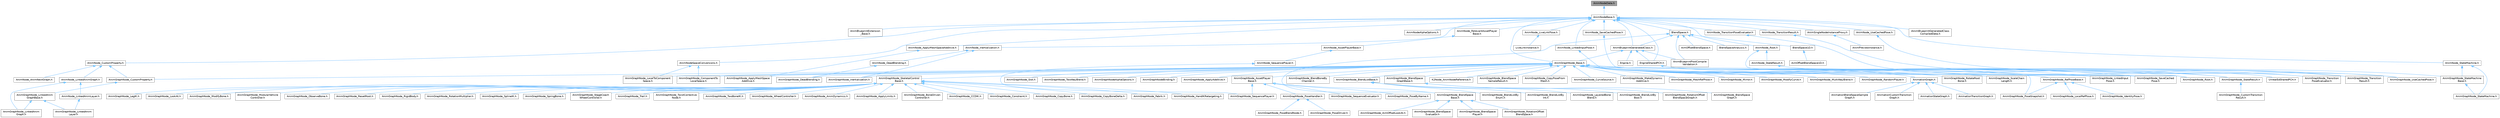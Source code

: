 digraph "AnimNodeData.h"
{
 // INTERACTIVE_SVG=YES
 // LATEX_PDF_SIZE
  bgcolor="transparent";
  edge [fontname=Helvetica,fontsize=10,labelfontname=Helvetica,labelfontsize=10];
  node [fontname=Helvetica,fontsize=10,shape=box,height=0.2,width=0.4];
  Node1 [id="Node000001",label="AnimNodeData.h",height=0.2,width=0.4,color="gray40", fillcolor="grey60", style="filled", fontcolor="black",tooltip=" "];
  Node1 -> Node2 [id="edge1_Node000001_Node000002",dir="back",color="steelblue1",style="solid",tooltip=" "];
  Node2 [id="Node000002",label="AnimNodeBase.h",height=0.2,width=0.4,color="grey40", fillcolor="white", style="filled",URL="$d9/dce/AnimNodeBase_8h.html",tooltip=" "];
  Node2 -> Node3 [id="edge2_Node000002_Node000003",dir="back",color="steelblue1",style="solid",tooltip=" "];
  Node3 [id="Node000003",label="AnimBlueprintExtension\l_Base.h",height=0.2,width=0.4,color="grey40", fillcolor="white", style="filled",URL="$d1/d73/AnimBlueprintExtension__Base_8h.html",tooltip=" "];
  Node2 -> Node4 [id="edge3_Node000002_Node000004",dir="back",color="steelblue1",style="solid",tooltip=" "];
  Node4 [id="Node000004",label="AnimBlueprintGeneratedClass.h",height=0.2,width=0.4,color="grey40", fillcolor="white", style="filled",URL="$dc/d81/AnimBlueprintGeneratedClass_8h.html",tooltip=" "];
  Node4 -> Node5 [id="edge4_Node000004_Node000005",dir="back",color="steelblue1",style="solid",tooltip=" "];
  Node5 [id="Node000005",label="AnimBlueprintPostCompile\lValidation.h",height=0.2,width=0.4,color="grey40", fillcolor="white", style="filled",URL="$de/d1b/AnimBlueprintPostCompileValidation_8h.html",tooltip=" "];
  Node4 -> Node6 [id="edge5_Node000004_Node000006",dir="back",color="steelblue1",style="solid",tooltip=" "];
  Node6 [id="Node000006",label="AnimGraphNode_Base.h",height=0.2,width=0.4,color="grey40", fillcolor="white", style="filled",URL="$d0/dfb/AnimGraphNode__Base_8h.html",tooltip=" "];
  Node6 -> Node7 [id="edge6_Node000006_Node000007",dir="back",color="steelblue1",style="solid",tooltip=" "];
  Node7 [id="Node000007",label="AnimGraphNodeAlphaOptions.h",height=0.2,width=0.4,color="grey40", fillcolor="white", style="filled",URL="$d6/df6/AnimGraphNodeAlphaOptions_8h.html",tooltip=" "];
  Node6 -> Node8 [id="edge7_Node000006_Node000008",dir="back",color="steelblue1",style="solid",tooltip=" "];
  Node8 [id="Node000008",label="AnimGraphNodeBinding.h",height=0.2,width=0.4,color="grey40", fillcolor="white", style="filled",URL="$d6/d3b/AnimGraphNodeBinding_8h.html",tooltip=" "];
  Node6 -> Node9 [id="edge8_Node000006_Node000009",dir="back",color="steelblue1",style="solid",tooltip=" "];
  Node9 [id="Node000009",label="AnimGraphNode_ApplyAdditive.h",height=0.2,width=0.4,color="grey40", fillcolor="white", style="filled",URL="$da/d67/AnimGraphNode__ApplyAdditive_8h.html",tooltip=" "];
  Node6 -> Node10 [id="edge9_Node000006_Node000010",dir="back",color="steelblue1",style="solid",tooltip=" "];
  Node10 [id="Node000010",label="AnimGraphNode_ApplyMeshSpace\lAdditive.h",height=0.2,width=0.4,color="grey40", fillcolor="white", style="filled",URL="$dd/dc4/AnimGraphNode__ApplyMeshSpaceAdditive_8h.html",tooltip=" "];
  Node6 -> Node11 [id="edge10_Node000006_Node000011",dir="back",color="steelblue1",style="solid",tooltip=" "];
  Node11 [id="Node000011",label="AnimGraphNode_AssetPlayer\lBase.h",height=0.2,width=0.4,color="grey40", fillcolor="white", style="filled",URL="$d1/d4f/AnimGraphNode__AssetPlayerBase_8h.html",tooltip=" "];
  Node11 -> Node12 [id="edge11_Node000011_Node000012",dir="back",color="steelblue1",style="solid",tooltip=" "];
  Node12 [id="Node000012",label="AnimGraphNode_BlendSpace\lBase.h",height=0.2,width=0.4,color="grey40", fillcolor="white", style="filled",URL="$d7/d6d/AnimGraphNode__BlendSpaceBase_8h.html",tooltip=" "];
  Node12 -> Node13 [id="edge12_Node000012_Node000013",dir="back",color="steelblue1",style="solid",tooltip=" "];
  Node13 [id="Node000013",label="AnimGraphNode_AimOffsetLookAt.h",height=0.2,width=0.4,color="grey40", fillcolor="white", style="filled",URL="$d2/daa/AnimGraphNode__AimOffsetLookAt_8h.html",tooltip=" "];
  Node12 -> Node14 [id="edge13_Node000012_Node000014",dir="back",color="steelblue1",style="solid",tooltip=" "];
  Node14 [id="Node000014",label="AnimGraphNode_BlendSpace\lEvaluator.h",height=0.2,width=0.4,color="grey40", fillcolor="white", style="filled",URL="$d0/d5d/AnimGraphNode__BlendSpaceEvaluator_8h.html",tooltip=" "];
  Node12 -> Node15 [id="edge14_Node000012_Node000015",dir="back",color="steelblue1",style="solid",tooltip=" "];
  Node15 [id="Node000015",label="AnimGraphNode_BlendSpace\lPlayer.h",height=0.2,width=0.4,color="grey40", fillcolor="white", style="filled",URL="$d2/d22/AnimGraphNode__BlendSpacePlayer_8h.html",tooltip=" "];
  Node12 -> Node16 [id="edge15_Node000012_Node000016",dir="back",color="steelblue1",style="solid",tooltip=" "];
  Node16 [id="Node000016",label="AnimGraphNode_RotationOffset\lBlendSpace.h",height=0.2,width=0.4,color="grey40", fillcolor="white", style="filled",URL="$dc/dd5/AnimGraphNode__RotationOffsetBlendSpace_8h.html",tooltip=" "];
  Node11 -> Node17 [id="edge16_Node000011_Node000017",dir="back",color="steelblue1",style="solid",tooltip=" "];
  Node17 [id="Node000017",label="AnimGraphNode_PoseByName.h",height=0.2,width=0.4,color="grey40", fillcolor="white", style="filled",URL="$d7/d02/AnimGraphNode__PoseByName_8h.html",tooltip=" "];
  Node11 -> Node18 [id="edge17_Node000011_Node000018",dir="back",color="steelblue1",style="solid",tooltip=" "];
  Node18 [id="Node000018",label="AnimGraphNode_PoseHandler.h",height=0.2,width=0.4,color="grey40", fillcolor="white", style="filled",URL="$df/dfb/AnimGraphNode__PoseHandler_8h.html",tooltip=" "];
  Node18 -> Node19 [id="edge18_Node000018_Node000019",dir="back",color="steelblue1",style="solid",tooltip=" "];
  Node19 [id="Node000019",label="AnimGraphNode_PoseBlendNode.h",height=0.2,width=0.4,color="grey40", fillcolor="white", style="filled",URL="$de/d70/AnimGraphNode__PoseBlendNode_8h.html",tooltip=" "];
  Node18 -> Node20 [id="edge19_Node000018_Node000020",dir="back",color="steelblue1",style="solid",tooltip=" "];
  Node20 [id="Node000020",label="AnimGraphNode_PoseDriver.h",height=0.2,width=0.4,color="grey40", fillcolor="white", style="filled",URL="$d7/d7d/AnimGraphNode__PoseDriver_8h.html",tooltip=" "];
  Node11 -> Node21 [id="edge20_Node000011_Node000021",dir="back",color="steelblue1",style="solid",tooltip=" "];
  Node21 [id="Node000021",label="AnimGraphNode_SequenceEvaluator.h",height=0.2,width=0.4,color="grey40", fillcolor="white", style="filled",URL="$d1/d1c/AnimGraphNode__SequenceEvaluator_8h.html",tooltip=" "];
  Node11 -> Node22 [id="edge21_Node000011_Node000022",dir="back",color="steelblue1",style="solid",tooltip=" "];
  Node22 [id="Node000022",label="AnimGraphNode_SequencePlayer.h",height=0.2,width=0.4,color="grey40", fillcolor="white", style="filled",URL="$d2/d91/AnimGraphNode__SequencePlayer_8h.html",tooltip=" "];
  Node6 -> Node23 [id="edge22_Node000006_Node000023",dir="back",color="steelblue1",style="solid",tooltip=" "];
  Node23 [id="Node000023",label="AnimGraphNode_BlendBoneBy\lChannel.h",height=0.2,width=0.4,color="grey40", fillcolor="white", style="filled",URL="$de/da9/AnimGraphNode__BlendBoneByChannel_8h.html",tooltip=" "];
  Node6 -> Node24 [id="edge23_Node000006_Node000024",dir="back",color="steelblue1",style="solid",tooltip=" "];
  Node24 [id="Node000024",label="AnimGraphNode_BlendListBase.h",height=0.2,width=0.4,color="grey40", fillcolor="white", style="filled",URL="$d7/d20/AnimGraphNode__BlendListBase_8h.html",tooltip=" "];
  Node24 -> Node25 [id="edge24_Node000024_Node000025",dir="back",color="steelblue1",style="solid",tooltip=" "];
  Node25 [id="Node000025",label="AnimGraphNode_BlendListBy\lBool.h",height=0.2,width=0.4,color="grey40", fillcolor="white", style="filled",URL="$d9/d9d/AnimGraphNode__BlendListByBool_8h.html",tooltip=" "];
  Node24 -> Node26 [id="edge25_Node000024_Node000026",dir="back",color="steelblue1",style="solid",tooltip=" "];
  Node26 [id="Node000026",label="AnimGraphNode_BlendListBy\lEnum.h",height=0.2,width=0.4,color="grey40", fillcolor="white", style="filled",URL="$de/d60/AnimGraphNode__BlendListByEnum_8h.html",tooltip=" "];
  Node24 -> Node27 [id="edge26_Node000024_Node000027",dir="back",color="steelblue1",style="solid",tooltip=" "];
  Node27 [id="Node000027",label="AnimGraphNode_BlendListBy\lInt.h",height=0.2,width=0.4,color="grey40", fillcolor="white", style="filled",URL="$dc/df2/AnimGraphNode__BlendListByInt_8h.html",tooltip=" "];
  Node24 -> Node28 [id="edge27_Node000024_Node000028",dir="back",color="steelblue1",style="solid",tooltip=" "];
  Node28 [id="Node000028",label="AnimGraphNode_LayeredBone\lBlend.h",height=0.2,width=0.4,color="grey40", fillcolor="white", style="filled",URL="$d2/d01/AnimGraphNode__LayeredBoneBlend_8h.html",tooltip=" "];
  Node6 -> Node29 [id="edge28_Node000006_Node000029",dir="back",color="steelblue1",style="solid",tooltip=" "];
  Node29 [id="Node000029",label="AnimGraphNode_BlendSpace\lGraphBase.h",height=0.2,width=0.4,color="grey40", fillcolor="white", style="filled",URL="$d6/d44/AnimGraphNode__BlendSpaceGraphBase_8h.html",tooltip=" "];
  Node29 -> Node30 [id="edge29_Node000029_Node000030",dir="back",color="steelblue1",style="solid",tooltip=" "];
  Node30 [id="Node000030",label="AnimGraphNode_BlendSpace\lGraph.h",height=0.2,width=0.4,color="grey40", fillcolor="white", style="filled",URL="$d7/d81/AnimGraphNode__BlendSpaceGraph_8h.html",tooltip=" "];
  Node29 -> Node31 [id="edge30_Node000029_Node000031",dir="back",color="steelblue1",style="solid",tooltip=" "];
  Node31 [id="Node000031",label="AnimGraphNode_RotationOffset\lBlendSpaceGraph.h",height=0.2,width=0.4,color="grey40", fillcolor="white", style="filled",URL="$d0/d4c/AnimGraphNode__RotationOffsetBlendSpaceGraph_8h.html",tooltip=" "];
  Node6 -> Node32 [id="edge31_Node000006_Node000032",dir="back",color="steelblue1",style="solid",tooltip=" "];
  Node32 [id="Node000032",label="AnimGraphNode_BlendSpace\lSampleResult.h",height=0.2,width=0.4,color="grey40", fillcolor="white", style="filled",URL="$de/df8/AnimGraphNode__BlendSpaceSampleResult_8h.html",tooltip=" "];
  Node6 -> Node33 [id="edge32_Node000006_Node000033",dir="back",color="steelblue1",style="solid",tooltip=" "];
  Node33 [id="Node000033",label="AnimGraphNode_ComponentTo\lLocalSpace.h",height=0.2,width=0.4,color="grey40", fillcolor="white", style="filled",URL="$d1/d3f/AnimGraphNode__ComponentToLocalSpace_8h.html",tooltip=" "];
  Node6 -> Node34 [id="edge33_Node000006_Node000034",dir="back",color="steelblue1",style="solid",tooltip=" "];
  Node34 [id="Node000034",label="AnimGraphNode_CopyPoseFrom\lMesh.h",height=0.2,width=0.4,color="grey40", fillcolor="white", style="filled",URL="$d6/d71/AnimGraphNode__CopyPoseFromMesh_8h.html",tooltip=" "];
  Node6 -> Node35 [id="edge34_Node000006_Node000035",dir="back",color="steelblue1",style="solid",tooltip=" "];
  Node35 [id="Node000035",label="AnimGraphNode_CurveSource.h",height=0.2,width=0.4,color="grey40", fillcolor="white", style="filled",URL="$dc/de5/AnimGraphNode__CurveSource_8h.html",tooltip=" "];
  Node6 -> Node36 [id="edge35_Node000006_Node000036",dir="back",color="steelblue1",style="solid",tooltip=" "];
  Node36 [id="Node000036",label="AnimGraphNode_CustomProperty.h",height=0.2,width=0.4,color="grey40", fillcolor="white", style="filled",URL="$d8/d3f/AnimGraphNode__CustomProperty_8h.html",tooltip=" "];
  Node36 -> Node37 [id="edge36_Node000036_Node000037",dir="back",color="steelblue1",style="solid",tooltip=" "];
  Node37 [id="Node000037",label="AnimGraphNode_LinkedAnim\lGraphBase.h",height=0.2,width=0.4,color="grey40", fillcolor="white", style="filled",URL="$d5/de1/AnimGraphNode__LinkedAnimGraphBase_8h.html",tooltip=" "];
  Node37 -> Node38 [id="edge37_Node000037_Node000038",dir="back",color="steelblue1",style="solid",tooltip=" "];
  Node38 [id="Node000038",label="AnimGraphNode_LinkedAnim\lGraph.h",height=0.2,width=0.4,color="grey40", fillcolor="white", style="filled",URL="$da/dd5/AnimGraphNode__LinkedAnimGraph_8h.html",tooltip=" "];
  Node37 -> Node39 [id="edge38_Node000037_Node000039",dir="back",color="steelblue1",style="solid",tooltip=" "];
  Node39 [id="Node000039",label="AnimGraphNode_LinkedAnim\lLayer.h",height=0.2,width=0.4,color="grey40", fillcolor="white", style="filled",URL="$dc/d51/AnimGraphNode__LinkedAnimLayer_8h.html",tooltip=" "];
  Node6 -> Node40 [id="edge39_Node000006_Node000040",dir="back",color="steelblue1",style="solid",tooltip=" "];
  Node40 [id="Node000040",label="AnimGraphNode_DeadBlending.h",height=0.2,width=0.4,color="grey40", fillcolor="white", style="filled",URL="$d8/d73/AnimGraphNode__DeadBlending_8h.html",tooltip=" "];
  Node6 -> Node41 [id="edge40_Node000006_Node000041",dir="back",color="steelblue1",style="solid",tooltip=" "];
  Node41 [id="Node000041",label="AnimGraphNode_Inertialization.h",height=0.2,width=0.4,color="grey40", fillcolor="white", style="filled",URL="$d7/d66/AnimGraphNode__Inertialization_8h.html",tooltip=" "];
  Node6 -> Node42 [id="edge41_Node000006_Node000042",dir="back",color="steelblue1",style="solid",tooltip=" "];
  Node42 [id="Node000042",label="AnimGraphNode_LinkedInput\lPose.h",height=0.2,width=0.4,color="grey40", fillcolor="white", style="filled",URL="$d7/d8c/AnimGraphNode__LinkedInputPose_8h.html",tooltip=" "];
  Node6 -> Node43 [id="edge42_Node000006_Node000043",dir="back",color="steelblue1",style="solid",tooltip=" "];
  Node43 [id="Node000043",label="AnimGraphNode_LocalToComponent\lSpace.h",height=0.2,width=0.4,color="grey40", fillcolor="white", style="filled",URL="$d6/d01/AnimGraphNode__LocalToComponentSpace_8h.html",tooltip=" "];
  Node6 -> Node44 [id="edge43_Node000006_Node000044",dir="back",color="steelblue1",style="solid",tooltip=" "];
  Node44 [id="Node000044",label="AnimGraphNode_MakeDynamic\lAdditive.h",height=0.2,width=0.4,color="grey40", fillcolor="white", style="filled",URL="$d4/dc9/AnimGraphNode__MakeDynamicAdditive_8h.html",tooltip=" "];
  Node6 -> Node45 [id="edge44_Node000006_Node000045",dir="back",color="steelblue1",style="solid",tooltip=" "];
  Node45 [id="Node000045",label="AnimGraphNode_MeshRefPose.h",height=0.2,width=0.4,color="grey40", fillcolor="white", style="filled",URL="$d3/d58/AnimGraphNode__MeshRefPose_8h.html",tooltip=" "];
  Node6 -> Node46 [id="edge45_Node000006_Node000046",dir="back",color="steelblue1",style="solid",tooltip=" "];
  Node46 [id="Node000046",label="AnimGraphNode_Mirror.h",height=0.2,width=0.4,color="grey40", fillcolor="white", style="filled",URL="$de/d96/AnimGraphNode__Mirror_8h.html",tooltip=" "];
  Node6 -> Node47 [id="edge46_Node000006_Node000047",dir="back",color="steelblue1",style="solid",tooltip=" "];
  Node47 [id="Node000047",label="AnimGraphNode_ModifyCurve.h",height=0.2,width=0.4,color="grey40", fillcolor="white", style="filled",URL="$d5/d09/AnimGraphNode__ModifyCurve_8h.html",tooltip=" "];
  Node6 -> Node48 [id="edge47_Node000006_Node000048",dir="back",color="steelblue1",style="solid",tooltip=" "];
  Node48 [id="Node000048",label="AnimGraphNode_MultiWayBlend.h",height=0.2,width=0.4,color="grey40", fillcolor="white", style="filled",URL="$dd/dcb/AnimGraphNode__MultiWayBlend_8h.html",tooltip=" "];
  Node6 -> Node49 [id="edge48_Node000006_Node000049",dir="back",color="steelblue1",style="solid",tooltip=" "];
  Node49 [id="Node000049",label="AnimGraphNode_PoseSnapshot.h",height=0.2,width=0.4,color="grey40", fillcolor="white", style="filled",URL="$d1/d92/AnimGraphNode__PoseSnapshot_8h.html",tooltip=" "];
  Node6 -> Node50 [id="edge49_Node000006_Node000050",dir="back",color="steelblue1",style="solid",tooltip=" "];
  Node50 [id="Node000050",label="AnimGraphNode_RandomPlayer.h",height=0.2,width=0.4,color="grey40", fillcolor="white", style="filled",URL="$dc/d48/AnimGraphNode__RandomPlayer_8h.html",tooltip=" "];
  Node6 -> Node51 [id="edge50_Node000006_Node000051",dir="back",color="steelblue1",style="solid",tooltip=" "];
  Node51 [id="Node000051",label="AnimGraphNode_RefPoseBase.h",height=0.2,width=0.4,color="grey40", fillcolor="white", style="filled",URL="$d8/d34/AnimGraphNode__RefPoseBase_8h.html",tooltip=" "];
  Node51 -> Node52 [id="edge51_Node000051_Node000052",dir="back",color="steelblue1",style="solid",tooltip=" "];
  Node52 [id="Node000052",label="AnimGraphNode_IdentityPose.h",height=0.2,width=0.4,color="grey40", fillcolor="white", style="filled",URL="$d8/dac/AnimGraphNode__IdentityPose_8h.html",tooltip=" "];
  Node51 -> Node53 [id="edge52_Node000051_Node000053",dir="back",color="steelblue1",style="solid",tooltip=" "];
  Node53 [id="Node000053",label="AnimGraphNode_LocalRefPose.h",height=0.2,width=0.4,color="grey40", fillcolor="white", style="filled",URL="$df/d6f/AnimGraphNode__LocalRefPose_8h.html",tooltip=" "];
  Node51 -> Node49 [id="edge53_Node000051_Node000049",dir="back",color="steelblue1",style="solid",tooltip=" "];
  Node6 -> Node54 [id="edge54_Node000006_Node000054",dir="back",color="steelblue1",style="solid",tooltip=" "];
  Node54 [id="Node000054",label="AnimGraphNode_Root.h",height=0.2,width=0.4,color="grey40", fillcolor="white", style="filled",URL="$d2/d39/AnimGraphNode__Root_8h.html",tooltip=" "];
  Node6 -> Node55 [id="edge55_Node000006_Node000055",dir="back",color="steelblue1",style="solid",tooltip=" "];
  Node55 [id="Node000055",label="AnimGraphNode_RotateRoot\lBone.h",height=0.2,width=0.4,color="grey40", fillcolor="white", style="filled",URL="$d4/de0/AnimGraphNode__RotateRootBone_8h.html",tooltip=" "];
  Node6 -> Node56 [id="edge56_Node000006_Node000056",dir="back",color="steelblue1",style="solid",tooltip=" "];
  Node56 [id="Node000056",label="AnimGraphNode_SaveCached\lPose.h",height=0.2,width=0.4,color="grey40", fillcolor="white", style="filled",URL="$df/d5e/AnimGraphNode__SaveCachedPose_8h.html",tooltip=" "];
  Node6 -> Node57 [id="edge57_Node000006_Node000057",dir="back",color="steelblue1",style="solid",tooltip=" "];
  Node57 [id="Node000057",label="AnimGraphNode_ScaleChain\lLength.h",height=0.2,width=0.4,color="grey40", fillcolor="white", style="filled",URL="$d9/df8/AnimGraphNode__ScaleChainLength_8h.html",tooltip=" "];
  Node6 -> Node58 [id="edge58_Node000006_Node000058",dir="back",color="steelblue1",style="solid",tooltip=" "];
  Node58 [id="Node000058",label="AnimGraphNode_SkeletalControl\lBase.h",height=0.2,width=0.4,color="grey40", fillcolor="white", style="filled",URL="$d9/dff/AnimGraphNode__SkeletalControlBase_8h.html",tooltip=" "];
  Node58 -> Node59 [id="edge59_Node000058_Node000059",dir="back",color="steelblue1",style="solid",tooltip=" "];
  Node59 [id="Node000059",label="AnimGraphNode_AnimDynamics.h",height=0.2,width=0.4,color="grey40", fillcolor="white", style="filled",URL="$da/dc2/AnimGraphNode__AnimDynamics_8h.html",tooltip=" "];
  Node58 -> Node60 [id="edge60_Node000058_Node000060",dir="back",color="steelblue1",style="solid",tooltip=" "];
  Node60 [id="Node000060",label="AnimGraphNode_ApplyLimits.h",height=0.2,width=0.4,color="grey40", fillcolor="white", style="filled",URL="$dc/d36/AnimGraphNode__ApplyLimits_8h.html",tooltip=" "];
  Node58 -> Node61 [id="edge61_Node000058_Node000061",dir="back",color="steelblue1",style="solid",tooltip=" "];
  Node61 [id="Node000061",label="AnimGraphNode_BoneDriven\lController.h",height=0.2,width=0.4,color="grey40", fillcolor="white", style="filled",URL="$df/df3/AnimGraphNode__BoneDrivenController_8h.html",tooltip=" "];
  Node58 -> Node62 [id="edge62_Node000058_Node000062",dir="back",color="steelblue1",style="solid",tooltip=" "];
  Node62 [id="Node000062",label="AnimGraphNode_CCDIK.h",height=0.2,width=0.4,color="grey40", fillcolor="white", style="filled",URL="$df/d0d/AnimGraphNode__CCDIK_8h.html",tooltip=" "];
  Node58 -> Node63 [id="edge63_Node000058_Node000063",dir="back",color="steelblue1",style="solid",tooltip=" "];
  Node63 [id="Node000063",label="AnimGraphNode_Constraint.h",height=0.2,width=0.4,color="grey40", fillcolor="white", style="filled",URL="$d2/d98/AnimGraphNode__Constraint_8h.html",tooltip=" "];
  Node58 -> Node64 [id="edge64_Node000058_Node000064",dir="back",color="steelblue1",style="solid",tooltip=" "];
  Node64 [id="Node000064",label="AnimGraphNode_CopyBone.h",height=0.2,width=0.4,color="grey40", fillcolor="white", style="filled",URL="$dc/de6/AnimGraphNode__CopyBone_8h.html",tooltip=" "];
  Node58 -> Node65 [id="edge65_Node000058_Node000065",dir="back",color="steelblue1",style="solid",tooltip=" "];
  Node65 [id="Node000065",label="AnimGraphNode_CopyBoneDelta.h",height=0.2,width=0.4,color="grey40", fillcolor="white", style="filled",URL="$d8/d60/AnimGraphNode__CopyBoneDelta_8h.html",tooltip=" "];
  Node58 -> Node66 [id="edge66_Node000058_Node000066",dir="back",color="steelblue1",style="solid",tooltip=" "];
  Node66 [id="Node000066",label="AnimGraphNode_Fabrik.h",height=0.2,width=0.4,color="grey40", fillcolor="white", style="filled",URL="$d6/d79/AnimGraphNode__Fabrik_8h.html",tooltip=" "];
  Node58 -> Node67 [id="edge67_Node000058_Node000067",dir="back",color="steelblue1",style="solid",tooltip=" "];
  Node67 [id="Node000067",label="AnimGraphNode_HandIKRetargeting.h",height=0.2,width=0.4,color="grey40", fillcolor="white", style="filled",URL="$dd/dee/AnimGraphNode__HandIKRetargeting_8h.html",tooltip=" "];
  Node58 -> Node68 [id="edge68_Node000058_Node000068",dir="back",color="steelblue1",style="solid",tooltip=" "];
  Node68 [id="Node000068",label="AnimGraphNode_LegIK.h",height=0.2,width=0.4,color="grey40", fillcolor="white", style="filled",URL="$d3/d59/AnimGraphNode__LegIK_8h.html",tooltip=" "];
  Node58 -> Node69 [id="edge69_Node000058_Node000069",dir="back",color="steelblue1",style="solid",tooltip=" "];
  Node69 [id="Node000069",label="AnimGraphNode_LookAt.h",height=0.2,width=0.4,color="grey40", fillcolor="white", style="filled",URL="$dd/de3/AnimGraphNode__LookAt_8h.html",tooltip=" "];
  Node58 -> Node70 [id="edge70_Node000058_Node000070",dir="back",color="steelblue1",style="solid",tooltip=" "];
  Node70 [id="Node000070",label="AnimGraphNode_ModifyBone.h",height=0.2,width=0.4,color="grey40", fillcolor="white", style="filled",URL="$d1/d8e/AnimGraphNode__ModifyBone_8h.html",tooltip=" "];
  Node58 -> Node71 [id="edge71_Node000058_Node000071",dir="back",color="steelblue1",style="solid",tooltip=" "];
  Node71 [id="Node000071",label="AnimGraphNode_ModularVehicle\lController.h",height=0.2,width=0.4,color="grey40", fillcolor="white", style="filled",URL="$d3/d04/AnimGraphNode__ModularVehicleController_8h.html",tooltip=" "];
  Node58 -> Node72 [id="edge72_Node000058_Node000072",dir="back",color="steelblue1",style="solid",tooltip=" "];
  Node72 [id="Node000072",label="AnimGraphNode_ObserveBone.h",height=0.2,width=0.4,color="grey40", fillcolor="white", style="filled",URL="$d0/dcc/AnimGraphNode__ObserveBone_8h.html",tooltip=" "];
  Node58 -> Node73 [id="edge73_Node000058_Node000073",dir="back",color="steelblue1",style="solid",tooltip=" "];
  Node73 [id="Node000073",label="AnimGraphNode_ResetRoot.h",height=0.2,width=0.4,color="grey40", fillcolor="white", style="filled",URL="$dd/da9/AnimGraphNode__ResetRoot_8h.html",tooltip=" "];
  Node58 -> Node74 [id="edge74_Node000058_Node000074",dir="back",color="steelblue1",style="solid",tooltip=" "];
  Node74 [id="Node000074",label="AnimGraphNode_RigidBody.h",height=0.2,width=0.4,color="grey40", fillcolor="white", style="filled",URL="$d0/d05/AnimGraphNode__RigidBody_8h.html",tooltip=" "];
  Node58 -> Node75 [id="edge75_Node000058_Node000075",dir="back",color="steelblue1",style="solid",tooltip=" "];
  Node75 [id="Node000075",label="AnimGraphNode_RotationMultiplier.h",height=0.2,width=0.4,color="grey40", fillcolor="white", style="filled",URL="$d6/d16/AnimGraphNode__RotationMultiplier_8h.html",tooltip=" "];
  Node58 -> Node76 [id="edge76_Node000058_Node000076",dir="back",color="steelblue1",style="solid",tooltip=" "];
  Node76 [id="Node000076",label="AnimGraphNode_SplineIK.h",height=0.2,width=0.4,color="grey40", fillcolor="white", style="filled",URL="$d0/d7e/AnimGraphNode__SplineIK_8h.html",tooltip=" "];
  Node58 -> Node77 [id="edge77_Node000058_Node000077",dir="back",color="steelblue1",style="solid",tooltip=" "];
  Node77 [id="Node000077",label="AnimGraphNode_SpringBone.h",height=0.2,width=0.4,color="grey40", fillcolor="white", style="filled",URL="$dc/d38/AnimGraphNode__SpringBone_8h.html",tooltip=" "];
  Node58 -> Node78 [id="edge78_Node000058_Node000078",dir="back",color="steelblue1",style="solid",tooltip=" "];
  Node78 [id="Node000078",label="AnimGraphNode_StageCoach\lWheelController.h",height=0.2,width=0.4,color="grey40", fillcolor="white", style="filled",URL="$d6/dbe/AnimGraphNode__StageCoachWheelController_8h.html",tooltip=" "];
  Node58 -> Node79 [id="edge79_Node000058_Node000079",dir="back",color="steelblue1",style="solid",tooltip=" "];
  Node79 [id="Node000079",label="AnimGraphNode_Trail.h",height=0.2,width=0.4,color="grey40", fillcolor="white", style="filled",URL="$d4/d5a/AnimGraphNode__Trail_8h.html",tooltip=" "];
  Node58 -> Node80 [id="edge80_Node000058_Node000080",dir="back",color="steelblue1",style="solid",tooltip=" "];
  Node80 [id="Node000080",label="AnimGraphNode_TwistCorrective\lNode.h",height=0.2,width=0.4,color="grey40", fillcolor="white", style="filled",URL="$de/d7f/AnimGraphNode__TwistCorrectiveNode_8h.html",tooltip=" "];
  Node58 -> Node81 [id="edge81_Node000058_Node000081",dir="back",color="steelblue1",style="solid",tooltip=" "];
  Node81 [id="Node000081",label="AnimGraphNode_TwoBoneIK.h",height=0.2,width=0.4,color="grey40", fillcolor="white", style="filled",URL="$d1/dc2/AnimGraphNode__TwoBoneIK_8h.html",tooltip=" "];
  Node58 -> Node82 [id="edge82_Node000058_Node000082",dir="back",color="steelblue1",style="solid",tooltip=" "];
  Node82 [id="Node000082",label="AnimGraphNode_WheelController.h",height=0.2,width=0.4,color="grey40", fillcolor="white", style="filled",URL="$df/de4/AnimGraphNode__WheelController_8h.html",tooltip=" "];
  Node6 -> Node83 [id="edge83_Node000006_Node000083",dir="back",color="steelblue1",style="solid",tooltip=" "];
  Node83 [id="Node000083",label="AnimGraphNode_Slot.h",height=0.2,width=0.4,color="grey40", fillcolor="white", style="filled",URL="$df/d63/AnimGraphNode__Slot_8h.html",tooltip=" "];
  Node6 -> Node84 [id="edge84_Node000006_Node000084",dir="back",color="steelblue1",style="solid",tooltip=" "];
  Node84 [id="Node000084",label="AnimGraphNode_StateMachine\lBase.h",height=0.2,width=0.4,color="grey40", fillcolor="white", style="filled",URL="$dc/d11/AnimGraphNode__StateMachineBase_8h.html",tooltip=" "];
  Node84 -> Node85 [id="edge85_Node000084_Node000085",dir="back",color="steelblue1",style="solid",tooltip=" "];
  Node85 [id="Node000085",label="AnimGraphNode_StateMachine.h",height=0.2,width=0.4,color="grey40", fillcolor="white", style="filled",URL="$d9/d4d/AnimGraphNode__StateMachine_8h.html",tooltip=" "];
  Node6 -> Node86 [id="edge86_Node000006_Node000086",dir="back",color="steelblue1",style="solid",tooltip=" "];
  Node86 [id="Node000086",label="AnimGraphNode_StateResult.h",height=0.2,width=0.4,color="grey40", fillcolor="white", style="filled",URL="$d3/d7e/AnimGraphNode__StateResult_8h.html",tooltip=" "];
  Node86 -> Node87 [id="edge87_Node000086_Node000087",dir="back",color="steelblue1",style="solid",tooltip=" "];
  Node87 [id="Node000087",label="AnimGraphNode_CustomTransition\lResult.h",height=0.2,width=0.4,color="grey40", fillcolor="white", style="filled",URL="$df/d6e/AnimGraphNode__CustomTransitionResult_8h.html",tooltip=" "];
  Node6 -> Node88 [id="edge88_Node000006_Node000088",dir="back",color="steelblue1",style="solid",tooltip=" "];
  Node88 [id="Node000088",label="AnimGraphNode_Transition\lPoseEvaluator.h",height=0.2,width=0.4,color="grey40", fillcolor="white", style="filled",URL="$d8/dec/AnimGraphNode__TransitionPoseEvaluator_8h.html",tooltip=" "];
  Node6 -> Node89 [id="edge89_Node000006_Node000089",dir="back",color="steelblue1",style="solid",tooltip=" "];
  Node89 [id="Node000089",label="AnimGraphNode_Transition\lResult.h",height=0.2,width=0.4,color="grey40", fillcolor="white", style="filled",URL="$d7/d74/AnimGraphNode__TransitionResult_8h.html",tooltip=" "];
  Node6 -> Node90 [id="edge90_Node000006_Node000090",dir="back",color="steelblue1",style="solid",tooltip=" "];
  Node90 [id="Node000090",label="AnimGraphNode_TwoWayBlend.h",height=0.2,width=0.4,color="grey40", fillcolor="white", style="filled",URL="$d0/df0/AnimGraphNode__TwoWayBlend_8h.html",tooltip=" "];
  Node6 -> Node91 [id="edge91_Node000006_Node000091",dir="back",color="steelblue1",style="solid",tooltip=" "];
  Node91 [id="Node000091",label="AnimGraphNode_UseCachedPose.h",height=0.2,width=0.4,color="grey40", fillcolor="white", style="filled",URL="$d8/d30/AnimGraphNode__UseCachedPose_8h.html",tooltip=" "];
  Node6 -> Node92 [id="edge92_Node000006_Node000092",dir="back",color="steelblue1",style="solid",tooltip=" "];
  Node92 [id="Node000092",label="AnimationGraph.h",height=0.2,width=0.4,color="grey40", fillcolor="white", style="filled",URL="$df/d2e/AnimationGraph_8h.html",tooltip=" "];
  Node92 -> Node93 [id="edge93_Node000092_Node000093",dir="back",color="steelblue1",style="solid",tooltip=" "];
  Node93 [id="Node000093",label="AnimationBlendSpaceSample\lGraph.h",height=0.2,width=0.4,color="grey40", fillcolor="white", style="filled",URL="$d1/d35/AnimationBlendSpaceSampleGraph_8h.html",tooltip=" "];
  Node92 -> Node94 [id="edge94_Node000092_Node000094",dir="back",color="steelblue1",style="solid",tooltip=" "];
  Node94 [id="Node000094",label="AnimationCustomTransition\lGraph.h",height=0.2,width=0.4,color="grey40", fillcolor="white", style="filled",URL="$dc/d6c/AnimationCustomTransitionGraph_8h.html",tooltip=" "];
  Node92 -> Node95 [id="edge95_Node000092_Node000095",dir="back",color="steelblue1",style="solid",tooltip=" "];
  Node95 [id="Node000095",label="AnimationStateGraph.h",height=0.2,width=0.4,color="grey40", fillcolor="white", style="filled",URL="$d1/d71/AnimationStateGraph_8h.html",tooltip=" "];
  Node92 -> Node96 [id="edge96_Node000092_Node000096",dir="back",color="steelblue1",style="solid",tooltip=" "];
  Node96 [id="Node000096",label="AnimationTransitionGraph.h",height=0.2,width=0.4,color="grey40", fillcolor="white", style="filled",URL="$d2/d0b/AnimationTransitionGraph_8h.html",tooltip=" "];
  Node6 -> Node97 [id="edge97_Node000006_Node000097",dir="back",color="steelblue1",style="solid",tooltip=" "];
  Node97 [id="Node000097",label="K2Node_AnimNodeReference.h",height=0.2,width=0.4,color="grey40", fillcolor="white", style="filled",URL="$d2/d81/K2Node__AnimNodeReference_8h.html",tooltip=" "];
  Node4 -> Node98 [id="edge98_Node000004_Node000098",dir="back",color="steelblue1",style="solid",tooltip=" "];
  Node98 [id="Node000098",label="Engine.h",height=0.2,width=0.4,color="grey40", fillcolor="white", style="filled",URL="$d1/d34/Public_2Engine_8h.html",tooltip=" "];
  Node4 -> Node99 [id="edge99_Node000004_Node000099",dir="back",color="steelblue1",style="solid",tooltip=" "];
  Node99 [id="Node000099",label="EngineSharedPCH.h",height=0.2,width=0.4,color="grey40", fillcolor="white", style="filled",URL="$dc/dbb/EngineSharedPCH_8h.html",tooltip=" "];
  Node99 -> Node100 [id="edge100_Node000099_Node000100",dir="back",color="steelblue1",style="solid",tooltip=" "];
  Node100 [id="Node000100",label="UnrealEdSharedPCH.h",height=0.2,width=0.4,color="grey40", fillcolor="white", style="filled",URL="$d1/de6/UnrealEdSharedPCH_8h.html",tooltip=" "];
  Node2 -> Node6 [id="edge101_Node000002_Node000006",dir="back",color="steelblue1",style="solid",tooltip=" "];
  Node2 -> Node101 [id="edge102_Node000002_Node000101",dir="back",color="steelblue1",style="solid",tooltip=" "];
  Node101 [id="Node000101",label="AnimNodeAlphaOptions.h",height=0.2,width=0.4,color="grey40", fillcolor="white", style="filled",URL="$df/d96/AnimNodeAlphaOptions_8h.html",tooltip=" "];
  Node2 -> Node102 [id="edge103_Node000002_Node000102",dir="back",color="steelblue1",style="solid",tooltip=" "];
  Node102 [id="Node000102",label="AnimNodeSpaceConversions.h",height=0.2,width=0.4,color="grey40", fillcolor="white", style="filled",URL="$da/d0a/AnimNodeSpaceConversions_8h.html",tooltip=" "];
  Node102 -> Node33 [id="edge104_Node000102_Node000033",dir="back",color="steelblue1",style="solid",tooltip=" "];
  Node102 -> Node43 [id="edge105_Node000102_Node000043",dir="back",color="steelblue1",style="solid",tooltip=" "];
  Node2 -> Node103 [id="edge106_Node000002_Node000103",dir="back",color="steelblue1",style="solid",tooltip=" "];
  Node103 [id="Node000103",label="AnimNode_ApplyMeshSpaceAdditive.h",height=0.2,width=0.4,color="grey40", fillcolor="white", style="filled",URL="$d9/d6b/AnimNode__ApplyMeshSpaceAdditive_8h.html",tooltip=" "];
  Node103 -> Node10 [id="edge107_Node000103_Node000010",dir="back",color="steelblue1",style="solid",tooltip=" "];
  Node2 -> Node104 [id="edge108_Node000002_Node000104",dir="back",color="steelblue1",style="solid",tooltip=" "];
  Node104 [id="Node000104",label="AnimNode_CustomProperty.h",height=0.2,width=0.4,color="grey40", fillcolor="white", style="filled",URL="$d3/ddc/AnimNode__CustomProperty_8h.html",tooltip=" "];
  Node104 -> Node36 [id="edge109_Node000104_Node000036",dir="back",color="steelblue1",style="solid",tooltip=" "];
  Node104 -> Node105 [id="edge110_Node000104_Node000105",dir="back",color="steelblue1",style="solid",tooltip=" "];
  Node105 [id="Node000105",label="AnimNode_AnimNextGraph.h",height=0.2,width=0.4,color="grey40", fillcolor="white", style="filled",URL="$d5/d20/AnimNode__AnimNextGraph_8h.html",tooltip=" "];
  Node104 -> Node106 [id="edge111_Node000104_Node000106",dir="back",color="steelblue1",style="solid",tooltip=" "];
  Node106 [id="Node000106",label="AnimNode_LinkedAnimGraph.h",height=0.2,width=0.4,color="grey40", fillcolor="white", style="filled",URL="$d8/d5e/AnimNode__LinkedAnimGraph_8h.html",tooltip=" "];
  Node106 -> Node38 [id="edge112_Node000106_Node000038",dir="back",color="steelblue1",style="solid",tooltip=" "];
  Node106 -> Node107 [id="edge113_Node000106_Node000107",dir="back",color="steelblue1",style="solid",tooltip=" "];
  Node107 [id="Node000107",label="AnimNode_LinkedAnimLayer.h",height=0.2,width=0.4,color="grey40", fillcolor="white", style="filled",URL="$da/d11/AnimNode__LinkedAnimLayer_8h.html",tooltip=" "];
  Node107 -> Node39 [id="edge114_Node000107_Node000039",dir="back",color="steelblue1",style="solid",tooltip=" "];
  Node2 -> Node108 [id="edge115_Node000002_Node000108",dir="back",color="steelblue1",style="solid",tooltip=" "];
  Node108 [id="Node000108",label="AnimNode_Inertialization.h",height=0.2,width=0.4,color="grey40", fillcolor="white", style="filled",URL="$d8/d62/AnimNode__Inertialization_8h.html",tooltip=" "];
  Node108 -> Node41 [id="edge116_Node000108_Node000041",dir="back",color="steelblue1",style="solid",tooltip=" "];
  Node108 -> Node109 [id="edge117_Node000108_Node000109",dir="back",color="steelblue1",style="solid",tooltip=" "];
  Node109 [id="Node000109",label="AnimNode_DeadBlending.h",height=0.2,width=0.4,color="grey40", fillcolor="white", style="filled",URL="$df/dfa/AnimNode__DeadBlending_8h.html",tooltip=" "];
  Node109 -> Node40 [id="edge118_Node000109_Node000040",dir="back",color="steelblue1",style="solid",tooltip=" "];
  Node2 -> Node110 [id="edge119_Node000002_Node000110",dir="back",color="steelblue1",style="solid",tooltip=" "];
  Node110 [id="Node000110",label="AnimNode_LinkedInputPose.h",height=0.2,width=0.4,color="grey40", fillcolor="white", style="filled",URL="$d3/d07/AnimNode__LinkedInputPose_8h.html",tooltip=" "];
  Node110 -> Node42 [id="edge120_Node000110_Node000042",dir="back",color="steelblue1",style="solid",tooltip=" "];
  Node2 -> Node111 [id="edge121_Node000002_Node000111",dir="back",color="steelblue1",style="solid",tooltip=" "];
  Node111 [id="Node000111",label="AnimNode_LiveLinkPose.h",height=0.2,width=0.4,color="grey40", fillcolor="white", style="filled",URL="$df/d09/AnimNode__LiveLinkPose_8h.html",tooltip=" "];
  Node111 -> Node112 [id="edge122_Node000111_Node000112",dir="back",color="steelblue1",style="solid",tooltip=" "];
  Node112 [id="Node000112",label="LiveLinkInstance.h",height=0.2,width=0.4,color="grey40", fillcolor="white", style="filled",URL="$d5/d97/LiveLinkInstance_8h.html",tooltip=" "];
  Node2 -> Node113 [id="edge123_Node000002_Node000113",dir="back",color="steelblue1",style="solid",tooltip=" "];
  Node113 [id="Node000113",label="AnimNode_RelevantAssetPlayer\lBase.h",height=0.2,width=0.4,color="grey40", fillcolor="white", style="filled",URL="$d5/d02/AnimNode__RelevantAssetPlayerBase_8h.html",tooltip=" "];
  Node113 -> Node114 [id="edge124_Node000113_Node000114",dir="back",color="steelblue1",style="solid",tooltip=" "];
  Node114 [id="Node000114",label="AnimNode_AssetPlayerBase.h",height=0.2,width=0.4,color="grey40", fillcolor="white", style="filled",URL="$db/d4a/AnimNode__AssetPlayerBase_8h.html",tooltip=" "];
  Node114 -> Node115 [id="edge125_Node000114_Node000115",dir="back",color="steelblue1",style="solid",tooltip=" "];
  Node115 [id="Node000115",label="AnimNode_SequencePlayer.h",height=0.2,width=0.4,color="grey40", fillcolor="white", style="filled",URL="$d6/d7e/AnimNode__SequencePlayer_8h.html",tooltip=" "];
  Node115 -> Node22 [id="edge126_Node000115_Node000022",dir="back",color="steelblue1",style="solid",tooltip=" "];
  Node2 -> Node116 [id="edge127_Node000002_Node000116",dir="back",color="steelblue1",style="solid",tooltip=" "];
  Node116 [id="Node000116",label="AnimNode_Root.h",height=0.2,width=0.4,color="grey40", fillcolor="white", style="filled",URL="$d3/d2c/AnimNode__Root_8h.html",tooltip=" "];
  Node116 -> Node54 [id="edge128_Node000116_Node000054",dir="back",color="steelblue1",style="solid",tooltip=" "];
  Node116 -> Node117 [id="edge129_Node000116_Node000117",dir="back",color="steelblue1",style="solid",tooltip=" "];
  Node117 [id="Node000117",label="AnimNode_StateResult.h",height=0.2,width=0.4,color="grey40", fillcolor="white", style="filled",URL="$d5/ded/AnimNode__StateResult_8h.html",tooltip=" "];
  Node117 -> Node86 [id="edge130_Node000117_Node000086",dir="back",color="steelblue1",style="solid",tooltip=" "];
  Node2 -> Node118 [id="edge131_Node000002_Node000118",dir="back",color="steelblue1",style="solid",tooltip=" "];
  Node118 [id="Node000118",label="AnimNode_SaveCachedPose.h",height=0.2,width=0.4,color="grey40", fillcolor="white", style="filled",URL="$d8/d46/AnimNode__SaveCachedPose_8h.html",tooltip=" "];
  Node118 -> Node56 [id="edge132_Node000118_Node000056",dir="back",color="steelblue1",style="solid",tooltip=" "];
  Node2 -> Node119 [id="edge133_Node000002_Node000119",dir="back",color="steelblue1",style="solid",tooltip=" "];
  Node119 [id="Node000119",label="AnimNode_StateMachine.h",height=0.2,width=0.4,color="grey40", fillcolor="white", style="filled",URL="$df/d8f/AnimNode__StateMachine_8h.html",tooltip=" "];
  Node119 -> Node85 [id="edge134_Node000119_Node000085",dir="back",color="steelblue1",style="solid",tooltip=" "];
  Node119 -> Node84 [id="edge135_Node000119_Node000084",dir="back",color="steelblue1",style="solid",tooltip=" "];
  Node2 -> Node120 [id="edge136_Node000002_Node000120",dir="back",color="steelblue1",style="solid",tooltip=" "];
  Node120 [id="Node000120",label="AnimNode_TransitionPoseEvaluator.h",height=0.2,width=0.4,color="grey40", fillcolor="white", style="filled",URL="$db/df6/AnimNode__TransitionPoseEvaluator_8h.html",tooltip=" "];
  Node120 -> Node88 [id="edge137_Node000120_Node000088",dir="back",color="steelblue1",style="solid",tooltip=" "];
  Node2 -> Node121 [id="edge138_Node000002_Node000121",dir="back",color="steelblue1",style="solid",tooltip=" "];
  Node121 [id="Node000121",label="AnimNode_TransitionResult.h",height=0.2,width=0.4,color="grey40", fillcolor="white", style="filled",URL="$d7/d1b/AnimNode__TransitionResult_8h.html",tooltip=" "];
  Node121 -> Node89 [id="edge139_Node000121_Node000089",dir="back",color="steelblue1",style="solid",tooltip=" "];
  Node2 -> Node122 [id="edge140_Node000002_Node000122",dir="back",color="steelblue1",style="solid",tooltip=" "];
  Node122 [id="Node000122",label="AnimNode_UseCachedPose.h",height=0.2,width=0.4,color="grey40", fillcolor="white", style="filled",URL="$de/d6a/AnimNode__UseCachedPose_8h.html",tooltip=" "];
  Node122 -> Node91 [id="edge141_Node000122_Node000091",dir="back",color="steelblue1",style="solid",tooltip=" "];
  Node2 -> Node123 [id="edge142_Node000002_Node000123",dir="back",color="steelblue1",style="solid",tooltip=" "];
  Node123 [id="Node000123",label="AnimSingleNodeInstanceProxy.h",height=0.2,width=0.4,color="grey40", fillcolor="white", style="filled",URL="$dc/de5/AnimSingleNodeInstanceProxy_8h.html",tooltip=" "];
  Node123 -> Node124 [id="edge143_Node000123_Node000124",dir="back",color="steelblue1",style="solid",tooltip=" "];
  Node124 [id="Node000124",label="AnimPreviewInstance.h",height=0.2,width=0.4,color="grey40", fillcolor="white", style="filled",URL="$d1/d84/AnimPreviewInstance_8h.html",tooltip=" "];
  Node2 -> Node125 [id="edge144_Node000002_Node000125",dir="back",color="steelblue1",style="solid",tooltip=" "];
  Node125 [id="Node000125",label="BlendSpace.h",height=0.2,width=0.4,color="grey40", fillcolor="white", style="filled",URL="$d7/d9b/BlendSpace_8h.html",tooltip=" "];
  Node125 -> Node126 [id="edge145_Node000125_Node000126",dir="back",color="steelblue1",style="solid",tooltip=" "];
  Node126 [id="Node000126",label="AimOffsetBlendSpace.h",height=0.2,width=0.4,color="grey40", fillcolor="white", style="filled",URL="$d3/d5d/AimOffsetBlendSpace_8h.html",tooltip=" "];
  Node125 -> Node4 [id="edge146_Node000125_Node000004",dir="back",color="steelblue1",style="solid",tooltip=" "];
  Node125 -> Node5 [id="edge147_Node000125_Node000005",dir="back",color="steelblue1",style="solid",tooltip=" "];
  Node125 -> Node12 [id="edge148_Node000125_Node000012",dir="back",color="steelblue1",style="solid",tooltip=" "];
  Node125 -> Node127 [id="edge149_Node000125_Node000127",dir="back",color="steelblue1",style="solid",tooltip=" "];
  Node127 [id="Node000127",label="BlendSpace1D.h",height=0.2,width=0.4,color="grey40", fillcolor="white", style="filled",URL="$d5/d90/BlendSpace1D_8h.html",tooltip=" "];
  Node127 -> Node128 [id="edge150_Node000127_Node000128",dir="back",color="steelblue1",style="solid",tooltip=" "];
  Node128 [id="Node000128",label="AimOffsetBlendSpace1D.h",height=0.2,width=0.4,color="grey40", fillcolor="white", style="filled",URL="$d4/d4c/AimOffsetBlendSpace1D_8h.html",tooltip=" "];
  Node125 -> Node129 [id="edge151_Node000125_Node000129",dir="back",color="steelblue1",style="solid",tooltip=" "];
  Node129 [id="Node000129",label="BlendSpaceAnalysis.h",height=0.2,width=0.4,color="grey40", fillcolor="white", style="filled",URL="$d7/daf/BlendSpaceAnalysis_8h.html",tooltip=" "];
  Node2 -> Node99 [id="edge152_Node000002_Node000099",dir="back",color="steelblue1",style="solid",tooltip=" "];
  Node2 -> Node130 [id="edge153_Node000002_Node000130",dir="back",color="steelblue1",style="solid",tooltip=" "];
  Node130 [id="Node000130",label="IAnimBlueprintGeneratedClass\lCompiledData.h",height=0.2,width=0.4,color="grey40", fillcolor="white", style="filled",URL="$d6/de8/IAnimBlueprintGeneratedClassCompiledData_8h.html",tooltip=" "];
}
